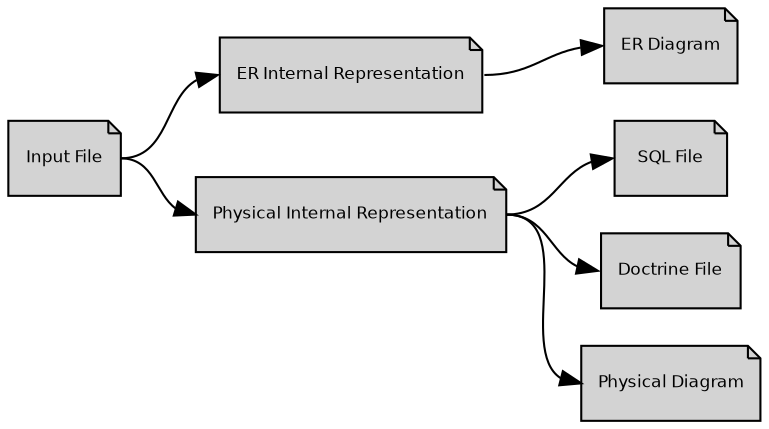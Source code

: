digraph Flow {
    graph [rankdir = "LR"];
    fontname = "Bitstream Vera Sans"
    fontsize = 8

    node [
        fontname = "Bitstream Vera Sans"
        fontsize = 8
        shape="note"
        style="filled"
    ]

    edge [
        fontname = "Bitstream Vera Sans"
        fontsize = 8
        headport = w
        tailport = e
    ]
    
    Input [label="Input File"]
    
    ERRep [label="ER Internal Representation"]
    PhyRep [label="Physical Internal Representation"]
    
    SQL [label="SQL File"]
    Doctrine [label="Doctrine File"]
    ERDiagram [label="ER Diagram"]
    
    PhyDiagram [label="Physical Diagram"]
    
    
    Input -> ERRep
    Input -> PhyRep
    
    ERRep -> ERDiagram
    
    PhyRep -> SQL
    PhyRep -> PhyDiagram
    PhyRep -> Doctrine
    
}
